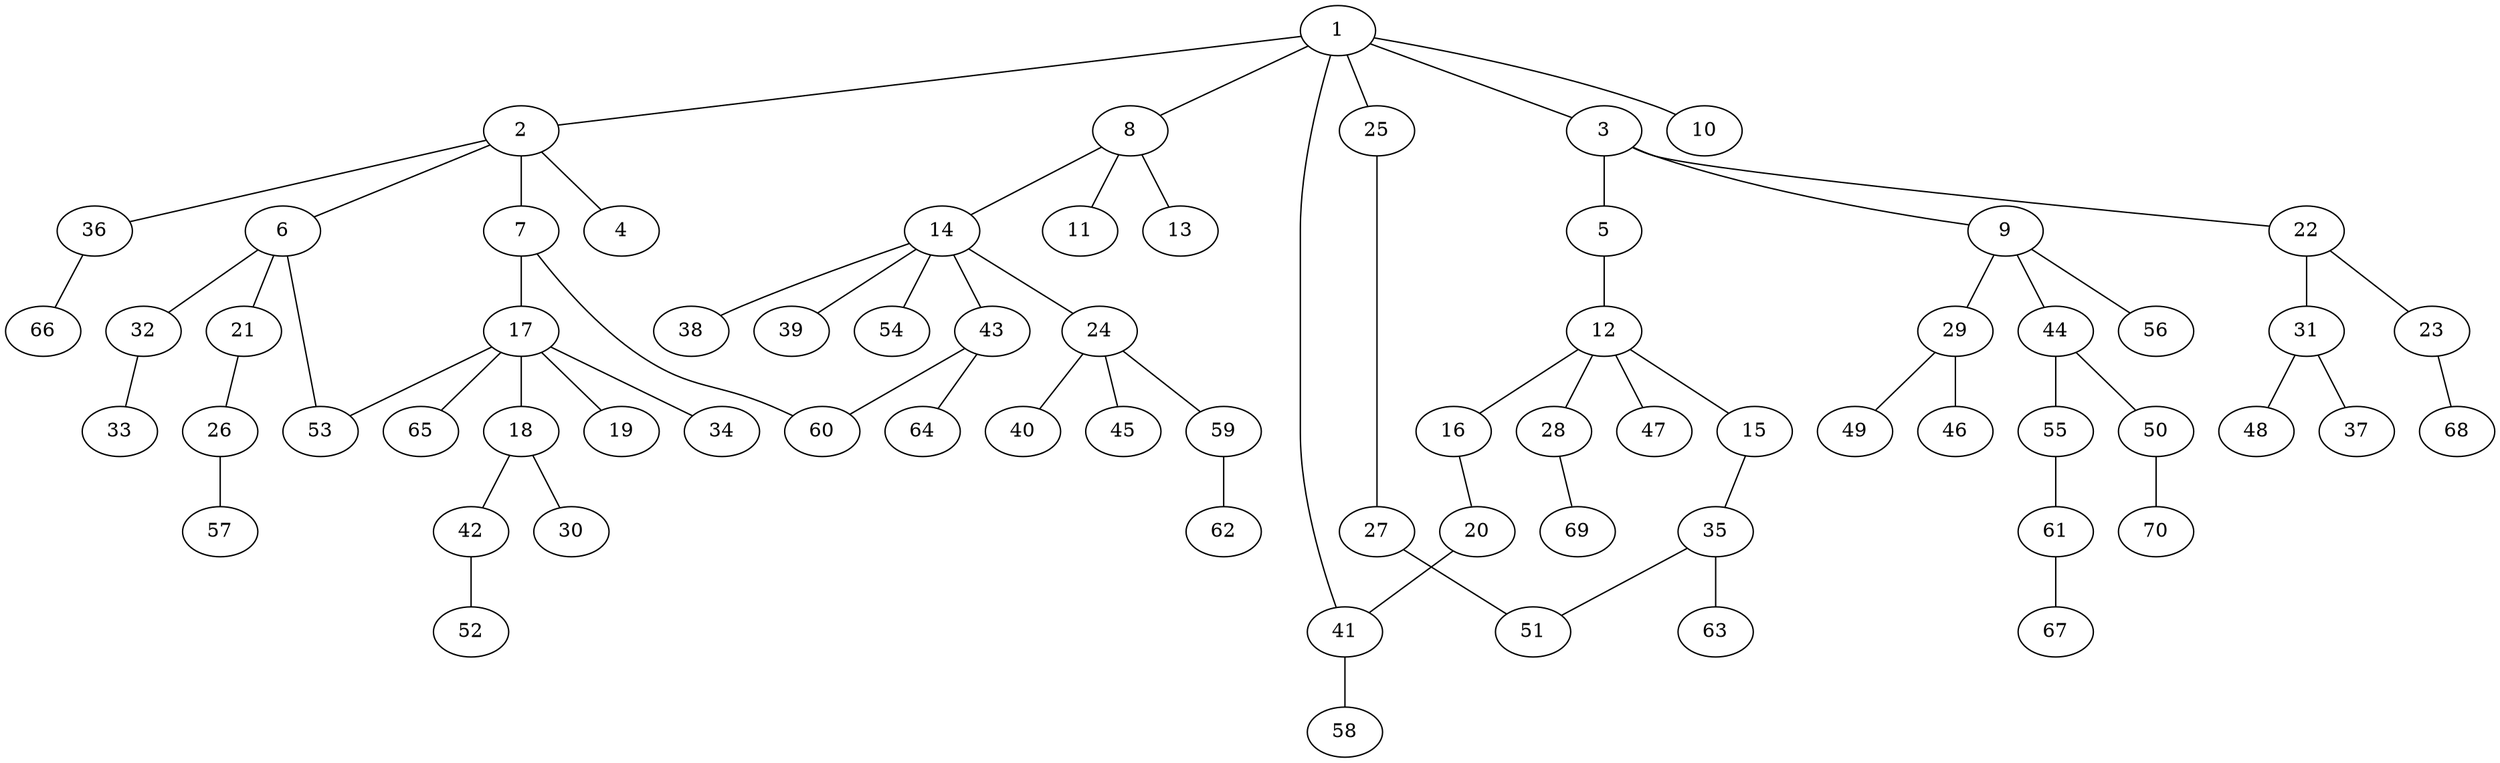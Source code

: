 graph graphname {1--2
1--3
1--8
1--10
1--25
1--41
2--4
2--6
2--7
2--36
3--5
3--9
3--22
5--12
6--21
6--32
6--53
7--17
7--60
8--11
8--13
8--14
9--29
9--44
9--56
12--15
12--16
12--28
12--47
14--24
14--38
14--39
14--43
14--54
15--35
16--20
17--18
17--19
17--34
17--53
17--65
18--30
18--42
20--41
21--26
22--23
22--31
23--68
24--40
24--45
24--59
25--27
26--57
27--51
28--69
29--46
29--49
31--37
31--48
32--33
35--51
35--63
36--66
41--58
42--52
43--60
43--64
44--50
44--55
50--70
55--61
59--62
61--67
}